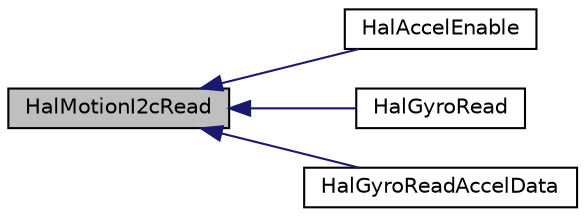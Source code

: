 digraph "HalMotionI2cRead"
{
  edge [fontname="Helvetica",fontsize="10",labelfontname="Helvetica",labelfontsize="10"];
  node [fontname="Helvetica",fontsize="10",shape=record];
  rankdir="LR";
  Node1 [label="HalMotionI2cRead",height=0.2,width=0.4,color="black", fillcolor="grey75", style="filled" fontcolor="black"];
  Node1 -> Node2 [dir="back",color="midnightblue",fontsize="10",style="solid",fontname="Helvetica"];
  Node2 [label="HalAccelEnable",height=0.2,width=0.4,color="black", fillcolor="white", style="filled",URL="$hal__accel_8h.html#a54863e89c0201a0a12a90da89a7e18d1"];
  Node1 -> Node3 [dir="back",color="midnightblue",fontsize="10",style="solid",fontname="Helvetica"];
  Node3 [label="HalGyroRead",height=0.2,width=0.4,color="black", fillcolor="white", style="filled",URL="$_c_c2541_a_r_c_2hal__gyro_8h.html#a9c188c63f8fe8801a4e5d003827a14cf"];
  Node1 -> Node4 [dir="back",color="midnightblue",fontsize="10",style="solid",fontname="Helvetica"];
  Node4 [label="HalGyroReadAccelData",height=0.2,width=0.4,color="black", fillcolor="white", style="filled",URL="$_c_c2541_a_r_c_2hal__gyro_8h.html#a592421be6b9edf4ae9f26b16da69fdc4"];
}
